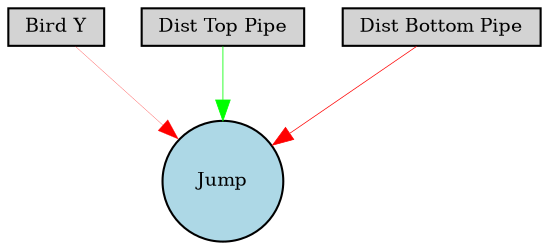 digraph {
	node [fontsize=9 height=0.2 shape=circle width=0.2]
	"Bird Y" [fillcolor=lightgray shape=box style=filled]
	"Dist Top Pipe" [fillcolor=lightgray shape=box style=filled]
	"Dist Bottom Pipe" [fillcolor=lightgray shape=box style=filled]
	Jump [fillcolor=lightblue style=filled]
	"Bird Y" -> Jump [color=red penwidth=0.12439037160607785 style=solid]
	"Dist Top Pipe" -> Jump [color=green penwidth=0.379282143163562 style=solid]
	"Dist Bottom Pipe" -> Jump [color=red penwidth=0.34709739252467164 style=solid]
}

